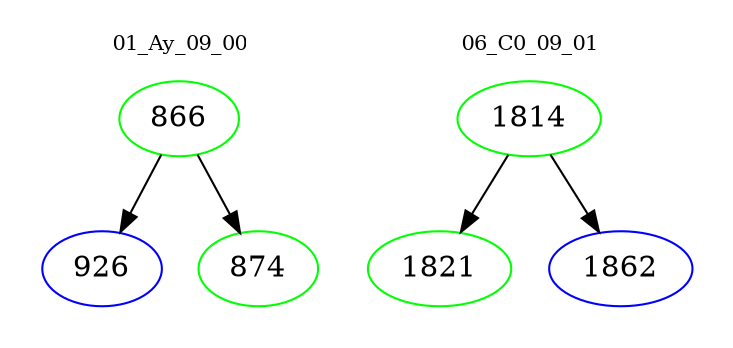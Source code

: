 digraph{
subgraph cluster_0 {
color = white
label = "01_Ay_09_00";
fontsize=10;
T0_866 [label="866", color="green"]
T0_866 -> T0_926 [color="black"]
T0_926 [label="926", color="blue"]
T0_866 -> T0_874 [color="black"]
T0_874 [label="874", color="green"]
}
subgraph cluster_1 {
color = white
label = "06_C0_09_01";
fontsize=10;
T1_1814 [label="1814", color="green"]
T1_1814 -> T1_1821 [color="black"]
T1_1821 [label="1821", color="green"]
T1_1814 -> T1_1862 [color="black"]
T1_1862 [label="1862", color="blue"]
}
}
